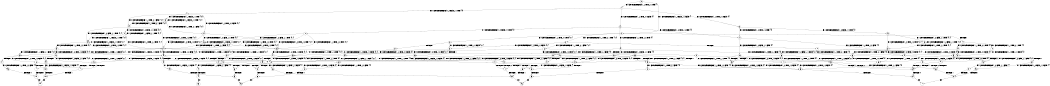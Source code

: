 digraph BCG {
size = "7, 10.5";
center = TRUE;
node [shape = circle];
0 [peripheries = 2];
0 -> 1 [label = "EX !0 !ATOMIC_EXCH_BRANCH (1, +1, TRUE, +0, 1, TRUE) !{}"];
0 -> 2 [label = "EX !1 !ATOMIC_EXCH_BRANCH (1, +0, FALSE, +1, 1, FALSE) !{}"];
1 -> 3 [label = "EX !0 !ATOMIC_EXCH_BRANCH (1, +1, TRUE, +0, 1, FALSE) !{0}"];
1 -> 4 [label = "EX !1 !ATOMIC_EXCH_BRANCH (1, +0, FALSE, +1, 1, TRUE) !{0}"];
1 -> 5 [label = "EX !0 !ATOMIC_EXCH_BRANCH (1, +1, TRUE, +0, 1, FALSE) !{0}"];
2 -> 6 [label = "EX !0 !ATOMIC_EXCH_BRANCH (1, +1, TRUE, +0, 1, TRUE) !{0, 1}"];
2 -> 7 [label = "TERMINATE !1"];
2 -> 8 [label = "EX !0 !ATOMIC_EXCH_BRANCH (1, +1, TRUE, +0, 1, TRUE) !{0, 1}"];
3 -> 9 [label = "EX !0 !ATOMIC_EXCH_BRANCH (1, +0, TRUE, +1, 2, TRUE) !{0}"];
3 -> 10 [label = "EX !1 !ATOMIC_EXCH_BRANCH (1, +0, FALSE, +1, 1, TRUE) !{0}"];
3 -> 11 [label = "EX !0 !ATOMIC_EXCH_BRANCH (1, +0, TRUE, +1, 2, TRUE) !{0}"];
4 -> 12 [label = "EX !0 !ATOMIC_EXCH_BRANCH (1, +1, TRUE, +0, 1, FALSE) !{0, 1}"];
4 -> 13 [label = "EX !1 !ATOMIC_EXCH_BRANCH (1, +0, FALSE, +1, 1, TRUE) !{0, 1}"];
4 -> 14 [label = "EX !0 !ATOMIC_EXCH_BRANCH (1, +1, TRUE, +0, 1, FALSE) !{0, 1}"];
5 -> 15 [label = "EX !1 !ATOMIC_EXCH_BRANCH (1, +0, FALSE, +1, 1, TRUE) !{0}"];
5 -> 11 [label = "EX !0 !ATOMIC_EXCH_BRANCH (1, +0, TRUE, +1, 2, TRUE) !{0}"];
6 -> 16 [label = "EX !0 !ATOMIC_EXCH_BRANCH (1, +1, TRUE, +0, 1, FALSE) !{0, 1}"];
6 -> 17 [label = "TERMINATE !1"];
6 -> 18 [label = "EX !0 !ATOMIC_EXCH_BRANCH (1, +1, TRUE, +0, 1, FALSE) !{0, 1}"];
7 -> 19 [label = "EX !0 !ATOMIC_EXCH_BRANCH (1, +1, TRUE, +0, 1, TRUE) !{0}"];
7 -> 20 [label = "EX !0 !ATOMIC_EXCH_BRANCH (1, +1, TRUE, +0, 1, TRUE) !{0}"];
8 -> 18 [label = "EX !0 !ATOMIC_EXCH_BRANCH (1, +1, TRUE, +0, 1, FALSE) !{0, 1}"];
8 -> 21 [label = "TERMINATE !1"];
9 -> 22 [label = "EX !0 !ATOMIC_EXCH_BRANCH (1, +0, TRUE, +1, 2, FALSE) !{0}"];
9 -> 23 [label = "EX !1 !ATOMIC_EXCH_BRANCH (1, +0, FALSE, +1, 1, FALSE) !{0}"];
9 -> 24 [label = "EX !0 !ATOMIC_EXCH_BRANCH (1, +0, TRUE, +1, 2, FALSE) !{0}"];
10 -> 25 [label = "EX !0 !ATOMIC_EXCH_BRANCH (1, +0, TRUE, +1, 2, TRUE) !{0, 1}"];
10 -> 26 [label = "EX !1 !ATOMIC_EXCH_BRANCH (1, +0, FALSE, +1, 1, TRUE) !{0, 1}"];
10 -> 27 [label = "EX !0 !ATOMIC_EXCH_BRANCH (1, +0, TRUE, +1, 2, TRUE) !{0, 1}"];
11 -> 28 [label = "EX !1 !ATOMIC_EXCH_BRANCH (1, +0, FALSE, +1, 1, FALSE) !{0}"];
11 -> 24 [label = "EX !0 !ATOMIC_EXCH_BRANCH (1, +0, TRUE, +1, 2, FALSE) !{0}"];
12 -> 25 [label = "EX !0 !ATOMIC_EXCH_BRANCH (1, +0, TRUE, +1, 2, TRUE) !{0, 1}"];
12 -> 26 [label = "EX !1 !ATOMIC_EXCH_BRANCH (1, +0, FALSE, +1, 1, TRUE) !{0, 1}"];
12 -> 27 [label = "EX !0 !ATOMIC_EXCH_BRANCH (1, +0, TRUE, +1, 2, TRUE) !{0, 1}"];
13 -> 12 [label = "EX !0 !ATOMIC_EXCH_BRANCH (1, +1, TRUE, +0, 1, FALSE) !{0, 1}"];
13 -> 13 [label = "EX !1 !ATOMIC_EXCH_BRANCH (1, +0, FALSE, +1, 1, TRUE) !{0, 1}"];
13 -> 14 [label = "EX !0 !ATOMIC_EXCH_BRANCH (1, +1, TRUE, +0, 1, FALSE) !{0, 1}"];
14 -> 29 [label = "EX !1 !ATOMIC_EXCH_BRANCH (1, +0, FALSE, +1, 1, TRUE) !{0, 1}"];
14 -> 27 [label = "EX !0 !ATOMIC_EXCH_BRANCH (1, +0, TRUE, +1, 2, TRUE) !{0, 1}"];
14 -> 30 [label = "EX !1 !ATOMIC_EXCH_BRANCH (1, +0, FALSE, +1, 1, TRUE) !{0, 1}"];
15 -> 31 [label = "EX !0 !ATOMIC_EXCH_BRANCH (1, +0, TRUE, +1, 2, TRUE) !{0, 1}"];
15 -> 32 [label = "EX !1 !ATOMIC_EXCH_BRANCH (1, +0, FALSE, +1, 1, TRUE) !{0, 1}"];
16 -> 33 [label = "EX !0 !ATOMIC_EXCH_BRANCH (1, +0, TRUE, +1, 2, TRUE) !{0, 1}"];
16 -> 34 [label = "TERMINATE !1"];
16 -> 35 [label = "EX !0 !ATOMIC_EXCH_BRANCH (1, +0, TRUE, +1, 2, TRUE) !{0, 1}"];
17 -> 36 [label = "EX !0 !ATOMIC_EXCH_BRANCH (1, +1, TRUE, +0, 1, FALSE) !{0}"];
17 -> 37 [label = "EX !0 !ATOMIC_EXCH_BRANCH (1, +1, TRUE, +0, 1, FALSE) !{0}"];
18 -> 35 [label = "EX !0 !ATOMIC_EXCH_BRANCH (1, +0, TRUE, +1, 2, TRUE) !{0, 1}"];
18 -> 38 [label = "TERMINATE !1"];
19 -> 36 [label = "EX !0 !ATOMIC_EXCH_BRANCH (1, +1, TRUE, +0, 1, FALSE) !{0}"];
19 -> 37 [label = "EX !0 !ATOMIC_EXCH_BRANCH (1, +1, TRUE, +0, 1, FALSE) !{0}"];
20 -> 37 [label = "EX !0 !ATOMIC_EXCH_BRANCH (1, +1, TRUE, +0, 1, FALSE) !{0}"];
21 -> 39 [label = "EX !0 !ATOMIC_EXCH_BRANCH (1, +1, TRUE, +0, 1, FALSE) !{0}"];
22 -> 40 [label = "EX !1 !ATOMIC_EXCH_BRANCH (1, +0, FALSE, +1, 1, FALSE) !{0}"];
22 -> 41 [label = "TERMINATE !0"];
23 -> 42 [label = "EX !0 !ATOMIC_EXCH_BRANCH (1, +0, TRUE, +1, 2, FALSE) !{0, 1}"];
23 -> 43 [label = "TERMINATE !1"];
23 -> 44 [label = "EX !0 !ATOMIC_EXCH_BRANCH (1, +0, TRUE, +1, 2, FALSE) !{0, 1}"];
24 -> 45 [label = "EX !1 !ATOMIC_EXCH_BRANCH (1, +0, FALSE, +1, 1, FALSE) !{0}"];
24 -> 46 [label = "TERMINATE !0"];
25 -> 47 [label = "EX !0 !ATOMIC_EXCH_BRANCH (1, +0, TRUE, +1, 2, FALSE) !{0, 1}"];
25 -> 48 [label = "EX !1 !ATOMIC_EXCH_BRANCH (1, +0, FALSE, +1, 1, FALSE) !{0, 1}"];
25 -> 49 [label = "EX !0 !ATOMIC_EXCH_BRANCH (1, +0, TRUE, +1, 2, FALSE) !{0, 1}"];
26 -> 25 [label = "EX !0 !ATOMIC_EXCH_BRANCH (1, +0, TRUE, +1, 2, TRUE) !{0, 1}"];
26 -> 26 [label = "EX !1 !ATOMIC_EXCH_BRANCH (1, +0, FALSE, +1, 1, TRUE) !{0, 1}"];
26 -> 27 [label = "EX !0 !ATOMIC_EXCH_BRANCH (1, +0, TRUE, +1, 2, TRUE) !{0, 1}"];
27 -> 50 [label = "EX !1 !ATOMIC_EXCH_BRANCH (1, +0, FALSE, +1, 1, FALSE) !{0, 1}"];
27 -> 49 [label = "EX !0 !ATOMIC_EXCH_BRANCH (1, +0, TRUE, +1, 2, FALSE) !{0, 1}"];
27 -> 51 [label = "EX !1 !ATOMIC_EXCH_BRANCH (1, +0, FALSE, +1, 1, FALSE) !{0, 1}"];
28 -> 52 [label = "EX !0 !ATOMIC_EXCH_BRANCH (1, +0, TRUE, +1, 2, FALSE) !{0, 1}"];
28 -> 53 [label = "TERMINATE !1"];
29 -> 54 [label = "EX !0 !ATOMIC_EXCH_BRANCH (1, +0, TRUE, +1, 2, TRUE) !{0, 1}"];
29 -> 29 [label = "EX !1 !ATOMIC_EXCH_BRANCH (1, +0, FALSE, +1, 1, TRUE) !{0, 1}"];
29 -> 27 [label = "EX !0 !ATOMIC_EXCH_BRANCH (1, +0, TRUE, +1, 2, TRUE) !{0, 1}"];
30 -> 29 [label = "EX !1 !ATOMIC_EXCH_BRANCH (1, +0, FALSE, +1, 1, TRUE) !{0, 1}"];
30 -> 27 [label = "EX !0 !ATOMIC_EXCH_BRANCH (1, +0, TRUE, +1, 2, TRUE) !{0, 1}"];
30 -> 30 [label = "EX !1 !ATOMIC_EXCH_BRANCH (1, +0, FALSE, +1, 1, TRUE) !{0, 1}"];
31 -> 55 [label = "EX !0 !ATOMIC_EXCH_BRANCH (1, +0, TRUE, +1, 2, FALSE) !{0, 1}"];
31 -> 56 [label = "EX !1 !ATOMIC_EXCH_BRANCH (1, +0, FALSE, +1, 1, FALSE) !{0, 1}"];
32 -> 31 [label = "EX !0 !ATOMIC_EXCH_BRANCH (1, +0, TRUE, +1, 2, TRUE) !{0, 1}"];
32 -> 32 [label = "EX !1 !ATOMIC_EXCH_BRANCH (1, +0, FALSE, +1, 1, TRUE) !{0, 1}"];
33 -> 42 [label = "EX !0 !ATOMIC_EXCH_BRANCH (1, +0, TRUE, +1, 2, FALSE) !{0, 1}"];
33 -> 43 [label = "TERMINATE !1"];
33 -> 44 [label = "EX !0 !ATOMIC_EXCH_BRANCH (1, +0, TRUE, +1, 2, FALSE) !{0, 1}"];
34 -> 57 [label = "EX !0 !ATOMIC_EXCH_BRANCH (1, +0, TRUE, +1, 2, TRUE) !{0}"];
34 -> 58 [label = "EX !0 !ATOMIC_EXCH_BRANCH (1, +0, TRUE, +1, 2, TRUE) !{0}"];
35 -> 44 [label = "EX !0 !ATOMIC_EXCH_BRANCH (1, +0, TRUE, +1, 2, FALSE) !{0, 1}"];
35 -> 59 [label = "TERMINATE !1"];
36 -> 57 [label = "EX !0 !ATOMIC_EXCH_BRANCH (1, +0, TRUE, +1, 2, TRUE) !{0}"];
36 -> 58 [label = "EX !0 !ATOMIC_EXCH_BRANCH (1, +0, TRUE, +1, 2, TRUE) !{0}"];
37 -> 58 [label = "EX !0 !ATOMIC_EXCH_BRANCH (1, +0, TRUE, +1, 2, TRUE) !{0}"];
38 -> 60 [label = "EX !0 !ATOMIC_EXCH_BRANCH (1, +0, TRUE, +1, 2, TRUE) !{0}"];
39 -> 60 [label = "EX !0 !ATOMIC_EXCH_BRANCH (1, +0, TRUE, +1, 2, TRUE) !{0}"];
40 -> 61 [label = "TERMINATE !0"];
40 -> 62 [label = "TERMINATE !1"];
41 -> 63 [label = "EX !1 !ATOMIC_EXCH_BRANCH (1, +0, FALSE, +1, 1, FALSE) !{}"];
42 -> 61 [label = "TERMINATE !0"];
42 -> 62 [label = "TERMINATE !1"];
43 -> 64 [label = "EX !0 !ATOMIC_EXCH_BRANCH (1, +0, TRUE, +1, 2, FALSE) !{0}"];
43 -> 65 [label = "EX !0 !ATOMIC_EXCH_BRANCH (1, +0, TRUE, +1, 2, FALSE) !{0}"];
44 -> 66 [label = "TERMINATE !0"];
44 -> 67 [label = "TERMINATE !1"];
45 -> 68 [label = "TERMINATE !0"];
45 -> 69 [label = "TERMINATE !1"];
46 -> 70 [label = "EX !1 !ATOMIC_EXCH_BRANCH (1, +0, FALSE, +1, 1, FALSE) !{}"];
47 -> 71 [label = "EX !1 !ATOMIC_EXCH_BRANCH (1, +0, FALSE, +1, 1, FALSE) !{0, 1}"];
47 -> 72 [label = "TERMINATE !0"];
48 -> 42 [label = "EX !0 !ATOMIC_EXCH_BRANCH (1, +0, TRUE, +1, 2, FALSE) !{0, 1}"];
48 -> 43 [label = "TERMINATE !1"];
48 -> 44 [label = "EX !0 !ATOMIC_EXCH_BRANCH (1, +0, TRUE, +1, 2, FALSE) !{0, 1}"];
49 -> 73 [label = "EX !1 !ATOMIC_EXCH_BRANCH (1, +0, FALSE, +1, 1, FALSE) !{0, 1}"];
49 -> 74 [label = "EX !1 !ATOMIC_EXCH_BRANCH (1, +0, FALSE, +1, 1, FALSE) !{0, 1}"];
49 -> 75 [label = "TERMINATE !0"];
50 -> 76 [label = "EX !0 !ATOMIC_EXCH_BRANCH (1, +0, TRUE, +1, 2, FALSE) !{0, 1}"];
50 -> 77 [label = "TERMINATE !1"];
50 -> 44 [label = "EX !0 !ATOMIC_EXCH_BRANCH (1, +0, TRUE, +1, 2, FALSE) !{0, 1}"];
51 -> 44 [label = "EX !0 !ATOMIC_EXCH_BRANCH (1, +0, TRUE, +1, 2, FALSE) !{0, 1}"];
51 -> 59 [label = "TERMINATE !1"];
52 -> 68 [label = "TERMINATE !0"];
52 -> 69 [label = "TERMINATE !1"];
53 -> 65 [label = "EX !0 !ATOMIC_EXCH_BRANCH (1, +0, TRUE, +1, 2, FALSE) !{0}"];
54 -> 78 [label = "EX !0 !ATOMIC_EXCH_BRANCH (1, +0, TRUE, +1, 2, FALSE) !{0, 1}"];
54 -> 50 [label = "EX !1 !ATOMIC_EXCH_BRANCH (1, +0, FALSE, +1, 1, FALSE) !{0, 1}"];
54 -> 49 [label = "EX !0 !ATOMIC_EXCH_BRANCH (1, +0, TRUE, +1, 2, FALSE) !{0, 1}"];
55 -> 79 [label = "EX !1 !ATOMIC_EXCH_BRANCH (1, +0, FALSE, +1, 1, FALSE) !{0, 1}"];
55 -> 80 [label = "TERMINATE !0"];
56 -> 52 [label = "EX !0 !ATOMIC_EXCH_BRANCH (1, +0, TRUE, +1, 2, FALSE) !{0, 1}"];
56 -> 53 [label = "TERMINATE !1"];
57 -> 64 [label = "EX !0 !ATOMIC_EXCH_BRANCH (1, +0, TRUE, +1, 2, FALSE) !{0}"];
57 -> 65 [label = "EX !0 !ATOMIC_EXCH_BRANCH (1, +0, TRUE, +1, 2, FALSE) !{0}"];
58 -> 65 [label = "EX !0 !ATOMIC_EXCH_BRANCH (1, +0, TRUE, +1, 2, FALSE) !{0}"];
59 -> 81 [label = "EX !0 !ATOMIC_EXCH_BRANCH (1, +0, TRUE, +1, 2, FALSE) !{0}"];
60 -> 81 [label = "EX !0 !ATOMIC_EXCH_BRANCH (1, +0, TRUE, +1, 2, FALSE) !{0}"];
61 -> 82 [label = "TERMINATE !1"];
62 -> 83 [label = "TERMINATE !0"];
63 -> 82 [label = "TERMINATE !1"];
64 -> 83 [label = "TERMINATE !0"];
65 -> 84 [label = "TERMINATE !0"];
66 -> 85 [label = "TERMINATE !1"];
67 -> 86 [label = "TERMINATE !0"];
68 -> 87 [label = "TERMINATE !1"];
69 -> 84 [label = "TERMINATE !0"];
70 -> 87 [label = "TERMINATE !1"];
71 -> 61 [label = "TERMINATE !0"];
71 -> 62 [label = "TERMINATE !1"];
72 -> 88 [label = "EX !1 !ATOMIC_EXCH_BRANCH (1, +0, FALSE, +1, 1, FALSE) !{1}"];
72 -> 89 [label = "EX !1 !ATOMIC_EXCH_BRANCH (1, +0, FALSE, +1, 1, FALSE) !{1}"];
73 -> 90 [label = "TERMINATE !0"];
73 -> 91 [label = "TERMINATE !1"];
74 -> 66 [label = "TERMINATE !0"];
74 -> 67 [label = "TERMINATE !1"];
75 -> 92 [label = "EX !1 !ATOMIC_EXCH_BRANCH (1, +0, FALSE, +1, 1, FALSE) !{1}"];
76 -> 90 [label = "TERMINATE !0"];
76 -> 91 [label = "TERMINATE !1"];
77 -> 93 [label = "EX !0 !ATOMIC_EXCH_BRANCH (1, +0, TRUE, +1, 2, FALSE) !{0}"];
78 -> 73 [label = "EX !1 !ATOMIC_EXCH_BRANCH (1, +0, FALSE, +1, 1, FALSE) !{0, 1}"];
78 -> 94 [label = "TERMINATE !0"];
79 -> 68 [label = "TERMINATE !0"];
79 -> 69 [label = "TERMINATE !1"];
80 -> 95 [label = "EX !1 !ATOMIC_EXCH_BRANCH (1, +0, FALSE, +1, 1, FALSE) !{1}"];
81 -> 86 [label = "TERMINATE !0"];
82 -> 96 [label = "exit"];
83 -> 96 [label = "exit"];
84 -> 97 [label = "exit"];
85 -> 98 [label = "exit"];
86 -> 98 [label = "exit"];
87 -> 97 [label = "exit"];
88 -> 82 [label = "TERMINATE !1"];
89 -> 99 [label = "TERMINATE !1"];
90 -> 100 [label = "TERMINATE !1"];
91 -> 101 [label = "TERMINATE !0"];
92 -> 85 [label = "TERMINATE !1"];
93 -> 101 [label = "TERMINATE !0"];
94 -> 102 [label = "EX !1 !ATOMIC_EXCH_BRANCH (1, +0, FALSE, +1, 1, FALSE) !{1}"];
95 -> 87 [label = "TERMINATE !1"];
99 -> 103 [label = "exit"];
100 -> 104 [label = "exit"];
101 -> 104 [label = "exit"];
102 -> 100 [label = "TERMINATE !1"];
}

